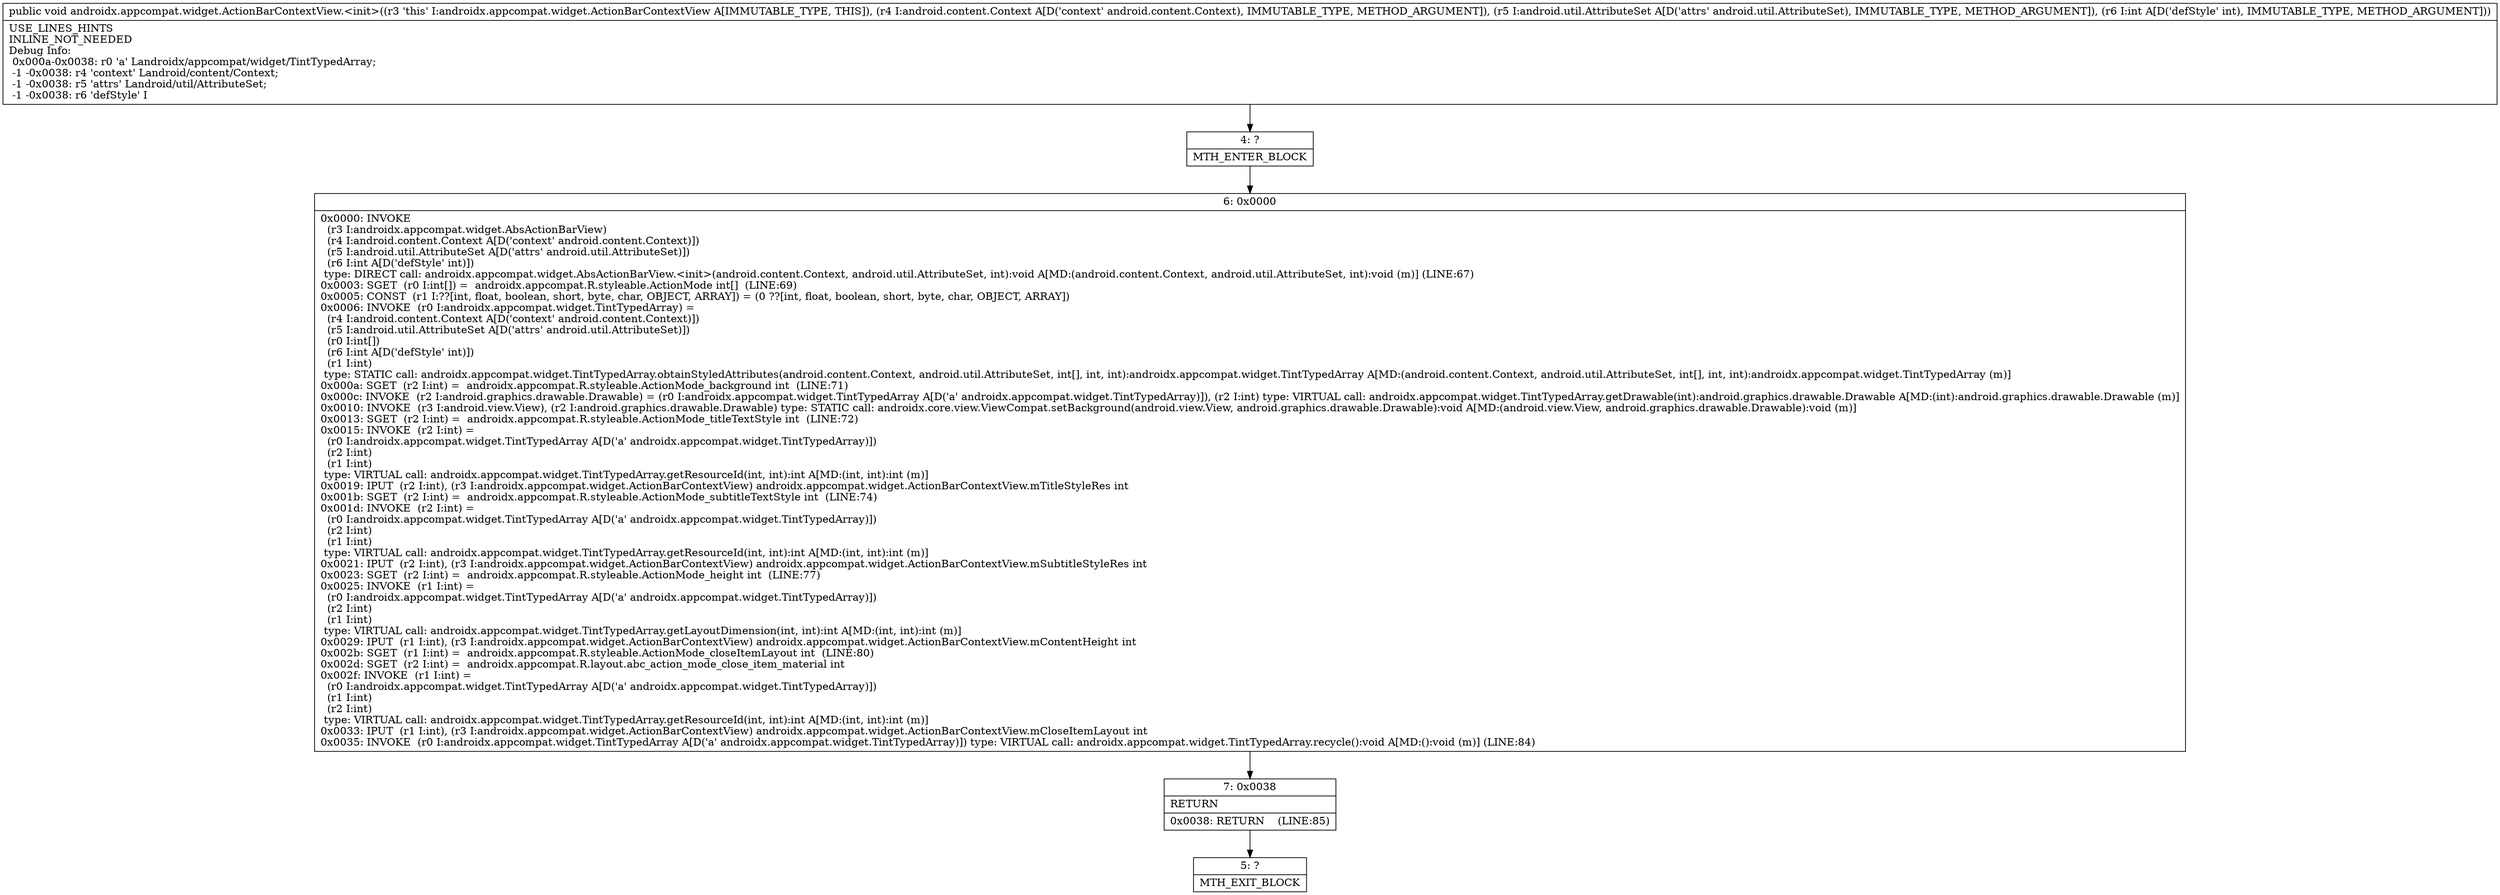 digraph "CFG forandroidx.appcompat.widget.ActionBarContextView.\<init\>(Landroid\/content\/Context;Landroid\/util\/AttributeSet;I)V" {
Node_4 [shape=record,label="{4\:\ ?|MTH_ENTER_BLOCK\l}"];
Node_6 [shape=record,label="{6\:\ 0x0000|0x0000: INVOKE  \l  (r3 I:androidx.appcompat.widget.AbsActionBarView)\l  (r4 I:android.content.Context A[D('context' android.content.Context)])\l  (r5 I:android.util.AttributeSet A[D('attrs' android.util.AttributeSet)])\l  (r6 I:int A[D('defStyle' int)])\l type: DIRECT call: androidx.appcompat.widget.AbsActionBarView.\<init\>(android.content.Context, android.util.AttributeSet, int):void A[MD:(android.content.Context, android.util.AttributeSet, int):void (m)] (LINE:67)\l0x0003: SGET  (r0 I:int[]) =  androidx.appcompat.R.styleable.ActionMode int[]  (LINE:69)\l0x0005: CONST  (r1 I:??[int, float, boolean, short, byte, char, OBJECT, ARRAY]) = (0 ??[int, float, boolean, short, byte, char, OBJECT, ARRAY]) \l0x0006: INVOKE  (r0 I:androidx.appcompat.widget.TintTypedArray) = \l  (r4 I:android.content.Context A[D('context' android.content.Context)])\l  (r5 I:android.util.AttributeSet A[D('attrs' android.util.AttributeSet)])\l  (r0 I:int[])\l  (r6 I:int A[D('defStyle' int)])\l  (r1 I:int)\l type: STATIC call: androidx.appcompat.widget.TintTypedArray.obtainStyledAttributes(android.content.Context, android.util.AttributeSet, int[], int, int):androidx.appcompat.widget.TintTypedArray A[MD:(android.content.Context, android.util.AttributeSet, int[], int, int):androidx.appcompat.widget.TintTypedArray (m)]\l0x000a: SGET  (r2 I:int) =  androidx.appcompat.R.styleable.ActionMode_background int  (LINE:71)\l0x000c: INVOKE  (r2 I:android.graphics.drawable.Drawable) = (r0 I:androidx.appcompat.widget.TintTypedArray A[D('a' androidx.appcompat.widget.TintTypedArray)]), (r2 I:int) type: VIRTUAL call: androidx.appcompat.widget.TintTypedArray.getDrawable(int):android.graphics.drawable.Drawable A[MD:(int):android.graphics.drawable.Drawable (m)]\l0x0010: INVOKE  (r3 I:android.view.View), (r2 I:android.graphics.drawable.Drawable) type: STATIC call: androidx.core.view.ViewCompat.setBackground(android.view.View, android.graphics.drawable.Drawable):void A[MD:(android.view.View, android.graphics.drawable.Drawable):void (m)]\l0x0013: SGET  (r2 I:int) =  androidx.appcompat.R.styleable.ActionMode_titleTextStyle int  (LINE:72)\l0x0015: INVOKE  (r2 I:int) = \l  (r0 I:androidx.appcompat.widget.TintTypedArray A[D('a' androidx.appcompat.widget.TintTypedArray)])\l  (r2 I:int)\l  (r1 I:int)\l type: VIRTUAL call: androidx.appcompat.widget.TintTypedArray.getResourceId(int, int):int A[MD:(int, int):int (m)]\l0x0019: IPUT  (r2 I:int), (r3 I:androidx.appcompat.widget.ActionBarContextView) androidx.appcompat.widget.ActionBarContextView.mTitleStyleRes int \l0x001b: SGET  (r2 I:int) =  androidx.appcompat.R.styleable.ActionMode_subtitleTextStyle int  (LINE:74)\l0x001d: INVOKE  (r2 I:int) = \l  (r0 I:androidx.appcompat.widget.TintTypedArray A[D('a' androidx.appcompat.widget.TintTypedArray)])\l  (r2 I:int)\l  (r1 I:int)\l type: VIRTUAL call: androidx.appcompat.widget.TintTypedArray.getResourceId(int, int):int A[MD:(int, int):int (m)]\l0x0021: IPUT  (r2 I:int), (r3 I:androidx.appcompat.widget.ActionBarContextView) androidx.appcompat.widget.ActionBarContextView.mSubtitleStyleRes int \l0x0023: SGET  (r2 I:int) =  androidx.appcompat.R.styleable.ActionMode_height int  (LINE:77)\l0x0025: INVOKE  (r1 I:int) = \l  (r0 I:androidx.appcompat.widget.TintTypedArray A[D('a' androidx.appcompat.widget.TintTypedArray)])\l  (r2 I:int)\l  (r1 I:int)\l type: VIRTUAL call: androidx.appcompat.widget.TintTypedArray.getLayoutDimension(int, int):int A[MD:(int, int):int (m)]\l0x0029: IPUT  (r1 I:int), (r3 I:androidx.appcompat.widget.ActionBarContextView) androidx.appcompat.widget.ActionBarContextView.mContentHeight int \l0x002b: SGET  (r1 I:int) =  androidx.appcompat.R.styleable.ActionMode_closeItemLayout int  (LINE:80)\l0x002d: SGET  (r2 I:int) =  androidx.appcompat.R.layout.abc_action_mode_close_item_material int \l0x002f: INVOKE  (r1 I:int) = \l  (r0 I:androidx.appcompat.widget.TintTypedArray A[D('a' androidx.appcompat.widget.TintTypedArray)])\l  (r1 I:int)\l  (r2 I:int)\l type: VIRTUAL call: androidx.appcompat.widget.TintTypedArray.getResourceId(int, int):int A[MD:(int, int):int (m)]\l0x0033: IPUT  (r1 I:int), (r3 I:androidx.appcompat.widget.ActionBarContextView) androidx.appcompat.widget.ActionBarContextView.mCloseItemLayout int \l0x0035: INVOKE  (r0 I:androidx.appcompat.widget.TintTypedArray A[D('a' androidx.appcompat.widget.TintTypedArray)]) type: VIRTUAL call: androidx.appcompat.widget.TintTypedArray.recycle():void A[MD:():void (m)] (LINE:84)\l}"];
Node_7 [shape=record,label="{7\:\ 0x0038|RETURN\l|0x0038: RETURN    (LINE:85)\l}"];
Node_5 [shape=record,label="{5\:\ ?|MTH_EXIT_BLOCK\l}"];
MethodNode[shape=record,label="{public void androidx.appcompat.widget.ActionBarContextView.\<init\>((r3 'this' I:androidx.appcompat.widget.ActionBarContextView A[IMMUTABLE_TYPE, THIS]), (r4 I:android.content.Context A[D('context' android.content.Context), IMMUTABLE_TYPE, METHOD_ARGUMENT]), (r5 I:android.util.AttributeSet A[D('attrs' android.util.AttributeSet), IMMUTABLE_TYPE, METHOD_ARGUMENT]), (r6 I:int A[D('defStyle' int), IMMUTABLE_TYPE, METHOD_ARGUMENT]))  | USE_LINES_HINTS\lINLINE_NOT_NEEDED\lDebug Info:\l  0x000a\-0x0038: r0 'a' Landroidx\/appcompat\/widget\/TintTypedArray;\l  \-1 \-0x0038: r4 'context' Landroid\/content\/Context;\l  \-1 \-0x0038: r5 'attrs' Landroid\/util\/AttributeSet;\l  \-1 \-0x0038: r6 'defStyle' I\l}"];
MethodNode -> Node_4;Node_4 -> Node_6;
Node_6 -> Node_7;
Node_7 -> Node_5;
}

